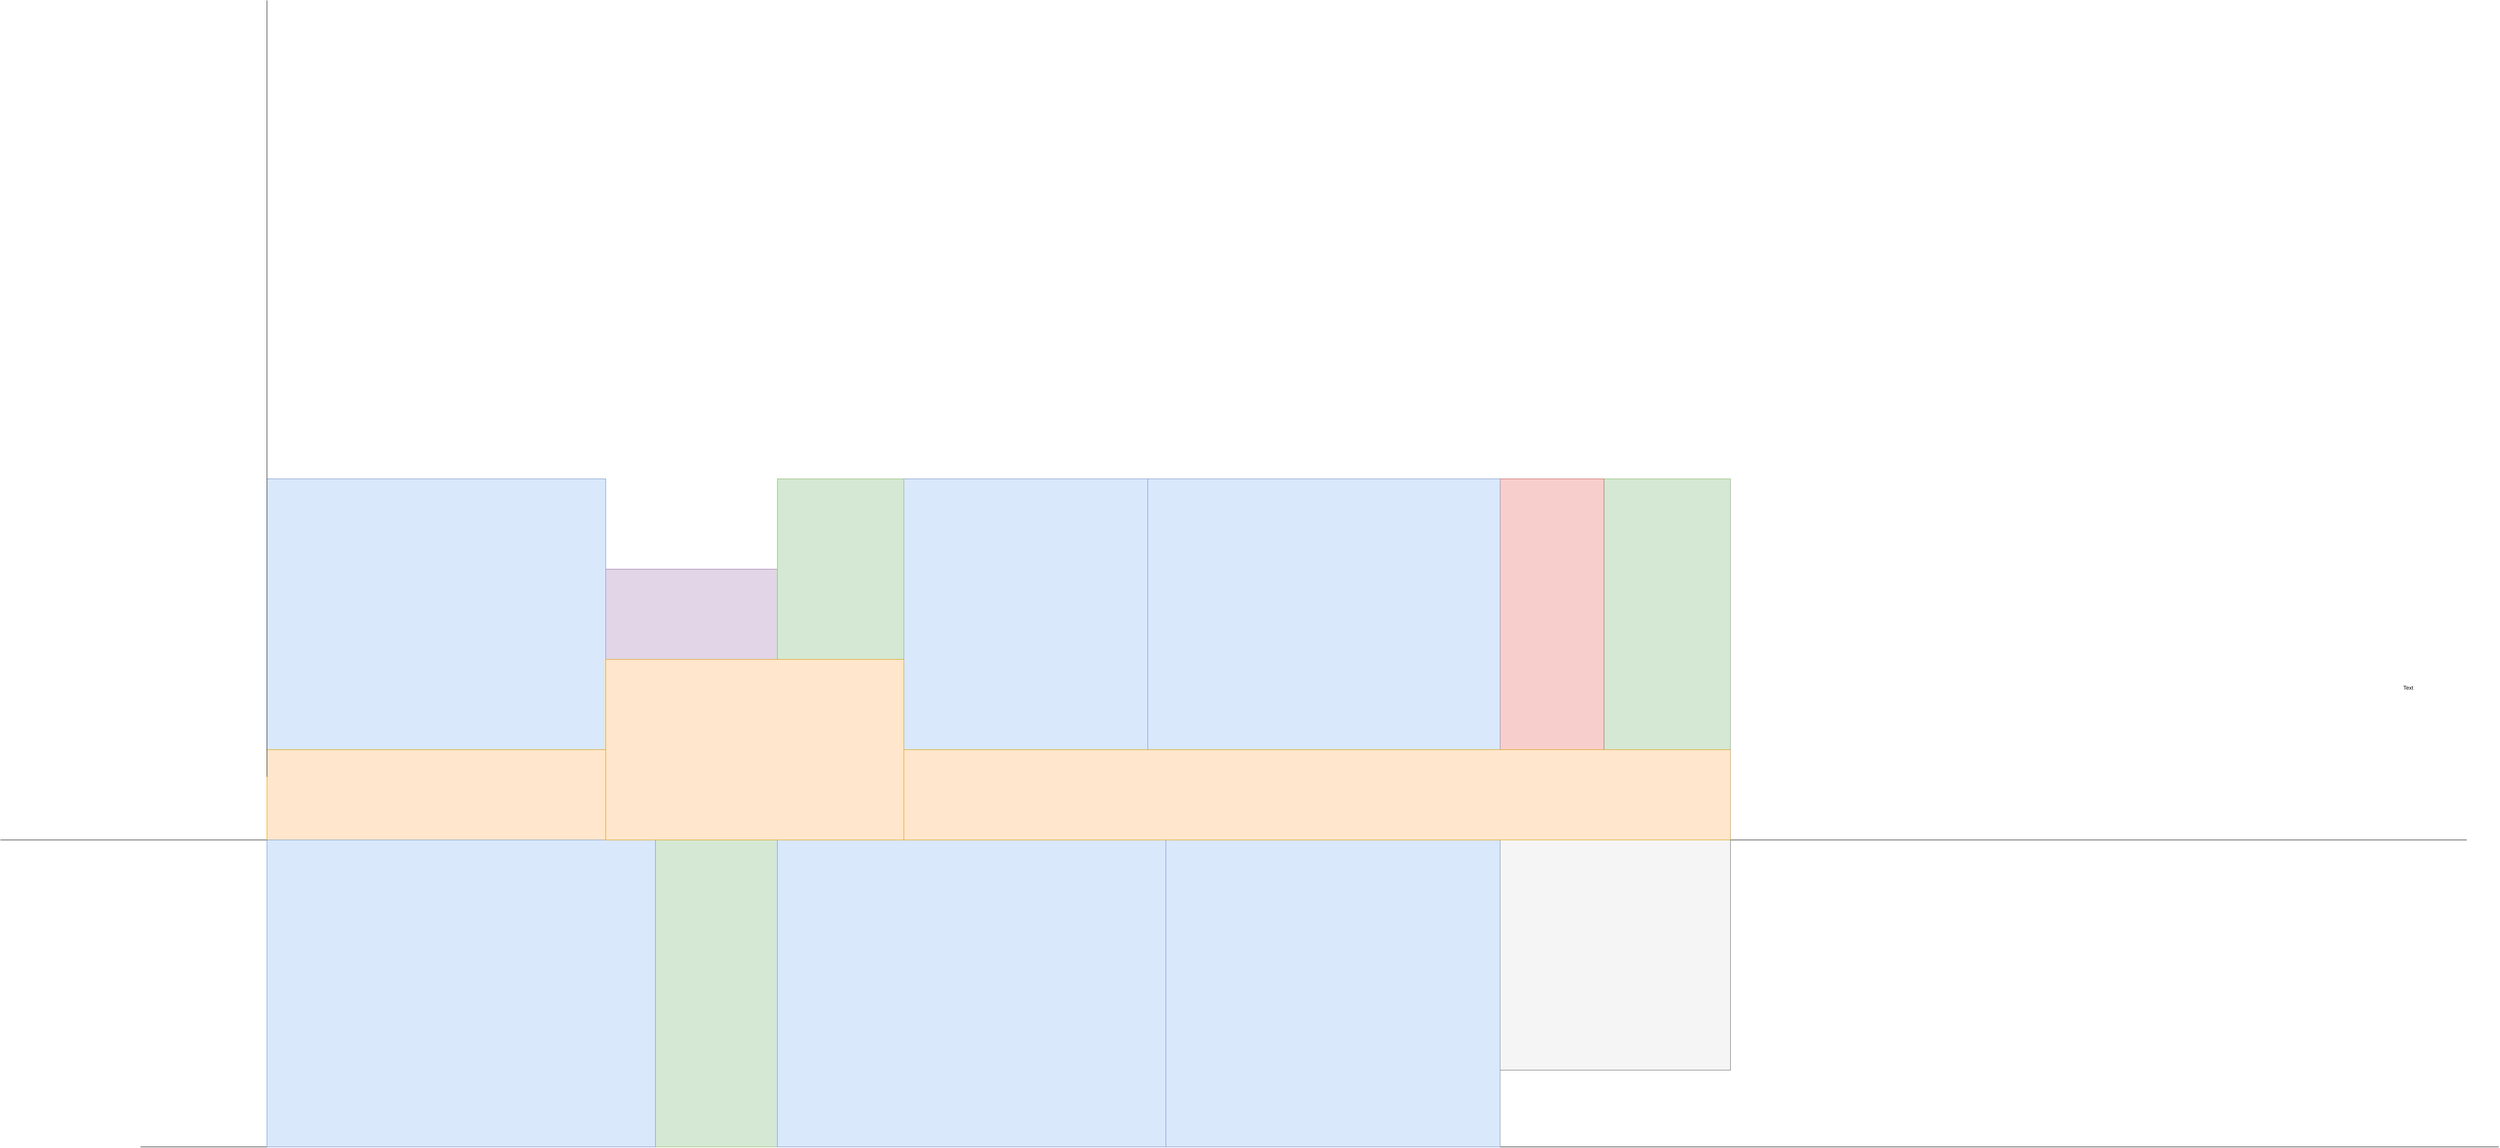 <mxfile version="24.6.4" type="device">
  <diagram name="第 1 页" id="mZNttpYN26aNECdBkfIa">
    <mxGraphModel dx="4038" dy="2757" grid="1" gridSize="10" guides="1" tooltips="1" connect="1" arrows="1" fold="1" page="1" pageScale="1" pageWidth="827" pageHeight="1169" math="0" shadow="0">
      <root>
        <mxCell id="0" />
        <mxCell id="1" parent="0" />
        <mxCell id="kdqdQ7VtIlGCX5G_VWqi-73" value="" style="rounded=0;whiteSpace=wrap;html=1;fillColor=#e1d5e7;strokeColor=#9673a6;movable=0;resizable=0;rotatable=0;deletable=0;editable=0;locked=1;connectable=0;" parent="1" vertex="1">
          <mxGeometry x="-130" y="560" width="380" height="200" as="geometry" />
        </mxCell>
        <mxCell id="kdqdQ7VtIlGCX5G_VWqi-80" value="" style="rounded=0;whiteSpace=wrap;html=1;fillColor=#d5e8d4;strokeColor=#82b366;movable=0;resizable=0;rotatable=0;deletable=0;editable=0;locked=1;connectable=0;" parent="1" vertex="1">
          <mxGeometry x="2080" y="360" width="280" height="600" as="geometry" />
        </mxCell>
        <mxCell id="kdqdQ7VtIlGCX5G_VWqi-78" value="" style="rounded=0;whiteSpace=wrap;html=1;fillColor=#f8cecc;strokeColor=#b85450;movable=1;resizable=1;rotatable=1;deletable=1;editable=1;locked=0;connectable=1;" parent="1" vertex="1">
          <mxGeometry x="1850" y="360" width="230" height="600" as="geometry" />
        </mxCell>
        <mxCell id="kdqdQ7VtIlGCX5G_VWqi-75" value="" style="rounded=0;whiteSpace=wrap;html=1;fillColor=#dae8fc;strokeColor=#6c8ebf;movable=0;resizable=0;rotatable=0;deletable=0;editable=0;locked=1;connectable=0;" parent="1" vertex="1">
          <mxGeometry x="530" y="360" width="540" height="600" as="geometry" />
        </mxCell>
        <mxCell id="kdqdQ7VtIlGCX5G_VWqi-74" value="" style="rounded=0;whiteSpace=wrap;html=1;fillColor=#d5e8d4;strokeColor=#82b366;movable=0;resizable=0;rotatable=0;deletable=0;editable=0;locked=1;connectable=0;" parent="1" vertex="1">
          <mxGeometry x="250" y="360" width="280" height="400" as="geometry" />
        </mxCell>
        <mxCell id="kdqdQ7VtIlGCX5G_VWqi-68" value="" style="rounded=0;whiteSpace=wrap;html=1;fillColor=#f5f5f5;strokeColor=#666666;fontColor=#333333;movable=0;resizable=0;rotatable=0;deletable=0;editable=0;locked=1;connectable=0;" parent="1" vertex="1">
          <mxGeometry x="1850" y="1160" width="510" height="510" as="geometry" />
        </mxCell>
        <mxCell id="kdqdQ7VtIlGCX5G_VWqi-10" value="" style="endArrow=none;html=1;rounded=0;movable=0;resizable=0;rotatable=0;deletable=0;editable=0;locked=1;connectable=0;" parent="1" edge="1">
          <mxGeometry width="50" height="50" relative="1" as="geometry">
            <mxPoint x="4060.667" y="1840" as="sourcePoint" />
            <mxPoint x="-1160" y="1840" as="targetPoint" />
            <Array as="points" />
          </mxGeometry>
        </mxCell>
        <mxCell id="kdqdQ7VtIlGCX5G_VWqi-11" value="" style="endArrow=none;html=1;rounded=0;movable=0;resizable=0;rotatable=0;deletable=0;editable=0;locked=1;connectable=0;" parent="1" edge="1">
          <mxGeometry width="50" height="50" relative="1" as="geometry">
            <mxPoint x="-880" y="1020" as="sourcePoint" />
            <mxPoint x="-880" y="1840" as="targetPoint" />
          </mxGeometry>
        </mxCell>
        <mxCell id="kdqdQ7VtIlGCX5G_VWqi-15" value="Text" style="text;html=1;align=center;verticalAlign=middle;resizable=0;points=[];autosize=1;strokeColor=none;fillColor=none;" parent="1" vertex="1">
          <mxGeometry x="3835" y="808" width="50" height="30" as="geometry" />
        </mxCell>
        <mxCell id="kdqdQ7VtIlGCX5G_VWqi-13" value="" style="endArrow=none;html=1;rounded=0;movable=0;resizable=0;rotatable=0;deletable=0;editable=0;locked=1;connectable=0;" parent="1" edge="1">
          <mxGeometry width="50" height="50" relative="1" as="geometry">
            <mxPoint x="3990" y="1160" as="sourcePoint" />
            <mxPoint x="-1470" y="1160" as="targetPoint" />
          </mxGeometry>
        </mxCell>
        <mxCell id="kdqdQ7VtIlGCX5G_VWqi-36" value="&lt;font style=&quot;font-size: 36px;&quot;&gt;750&lt;/font&gt;" style="text;html=1;align=center;verticalAlign=middle;whiteSpace=wrap;rounded=0;" parent="1" vertex="1">
          <mxGeometry x="-525" y="390" width="60" height="30" as="geometry" />
        </mxCell>
        <mxCell id="kdqdQ7VtIlGCX5G_VWqi-57" value="" style="rounded=0;whiteSpace=wrap;html=1;fillColor=#dae8fc;strokeColor=#6c8ebf;movable=0;resizable=0;rotatable=0;deletable=0;editable=0;locked=1;connectable=0;" parent="1" vertex="1">
          <mxGeometry x="-880" y="360" width="750" height="600" as="geometry" />
        </mxCell>
        <mxCell id="kdqdQ7VtIlGCX5G_VWqi-62" value="" style="rounded=0;whiteSpace=wrap;html=1;fillColor=#ffe6cc;strokeColor=#d79b00;movable=0;resizable=0;rotatable=0;deletable=0;editable=0;locked=1;connectable=0;" parent="1" vertex="1">
          <mxGeometry x="-880" y="960" width="750" height="200" as="geometry" />
        </mxCell>
        <mxCell id="kdqdQ7VtIlGCX5G_VWqi-65" value="" style="endArrow=none;html=1;rounded=0;movable=0;resizable=0;rotatable=0;deletable=0;editable=0;locked=1;connectable=0;" parent="1" edge="1">
          <mxGeometry width="50" height="50" relative="1" as="geometry">
            <mxPoint x="-880" y="-700" as="sourcePoint" />
            <mxPoint x="-880" y="1020" as="targetPoint" />
          </mxGeometry>
        </mxCell>
        <mxCell id="kdqdQ7VtIlGCX5G_VWqi-67" value="" style="rounded=0;whiteSpace=wrap;html=1;fillColor=#d5e8d4;strokeColor=#82b366;movable=1;resizable=1;rotatable=1;deletable=1;editable=1;locked=0;connectable=1;labelBorderColor=default;" parent="1" vertex="1">
          <mxGeometry x="-20" y="1160" width="270" height="680" as="geometry" />
        </mxCell>
        <mxCell id="kdqdQ7VtIlGCX5G_VWqi-69" value="" style="rounded=0;whiteSpace=wrap;html=1;fillColor=#dae8fc;strokeColor=#6c8ebf;movable=1;resizable=1;rotatable=1;deletable=1;editable=1;locked=0;connectable=1;" parent="1" vertex="1">
          <mxGeometry x="1110" y="1160" width="740" height="680" as="geometry" />
        </mxCell>
        <mxCell id="kdqdQ7VtIlGCX5G_VWqi-70" value="" style="rounded=0;whiteSpace=wrap;html=1;fillColor=#dae8fc;strokeColor=#6c8ebf;movable=0;resizable=0;rotatable=0;deletable=0;editable=0;locked=1;connectable=0;" parent="1" vertex="1">
          <mxGeometry x="250" y="1160" width="860" height="680" as="geometry" />
        </mxCell>
        <mxCell id="kdqdQ7VtIlGCX5G_VWqi-71" value="" style="rounded=0;whiteSpace=wrap;html=1;fillColor=#dae8fc;strokeColor=#6c8ebf;movable=0;resizable=0;rotatable=0;deletable=0;editable=0;locked=1;connectable=0;" parent="1" vertex="1">
          <mxGeometry x="-880" y="1160" width="860" height="680" as="geometry" />
        </mxCell>
        <mxCell id="kdqdQ7VtIlGCX5G_VWqi-77" value="" style="rounded=0;whiteSpace=wrap;html=1;fillColor=#dae8fc;strokeColor=#6c8ebf;movable=0;resizable=0;rotatable=0;deletable=0;editable=0;locked=1;connectable=0;" parent="1" vertex="1">
          <mxGeometry x="1070" y="360" width="780" height="600" as="geometry" />
        </mxCell>
        <mxCell id="kdqdQ7VtIlGCX5G_VWqi-81" value="" style="rounded=0;whiteSpace=wrap;html=1;fillColor=#ffe6cc;strokeColor=#d79b00;movable=0;resizable=0;rotatable=0;deletable=0;editable=0;locked=1;connectable=0;" parent="1" vertex="1">
          <mxGeometry x="-130" y="760" width="660" height="400" as="geometry" />
        </mxCell>
        <mxCell id="kdqdQ7VtIlGCX5G_VWqi-87" value="" style="rounded=0;whiteSpace=wrap;html=1;fillColor=#ffe6cc;strokeColor=#d79b00;movable=0;resizable=0;rotatable=0;deletable=0;editable=0;locked=1;connectable=0;" parent="1" vertex="1">
          <mxGeometry x="530" y="960" width="1830" height="200" as="geometry" />
        </mxCell>
      </root>
    </mxGraphModel>
  </diagram>
</mxfile>
